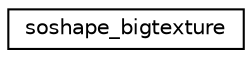 digraph "Graphical Class Hierarchy"
{
 // LATEX_PDF_SIZE
  edge [fontname="Helvetica",fontsize="10",labelfontname="Helvetica",labelfontsize="10"];
  node [fontname="Helvetica",fontsize="10",shape=record];
  rankdir="LR";
  Node0 [label="soshape_bigtexture",height=0.2,width=0.4,color="black", fillcolor="white", style="filled",URL="$classsoshape__bigtexture.html",tooltip=" "];
}
